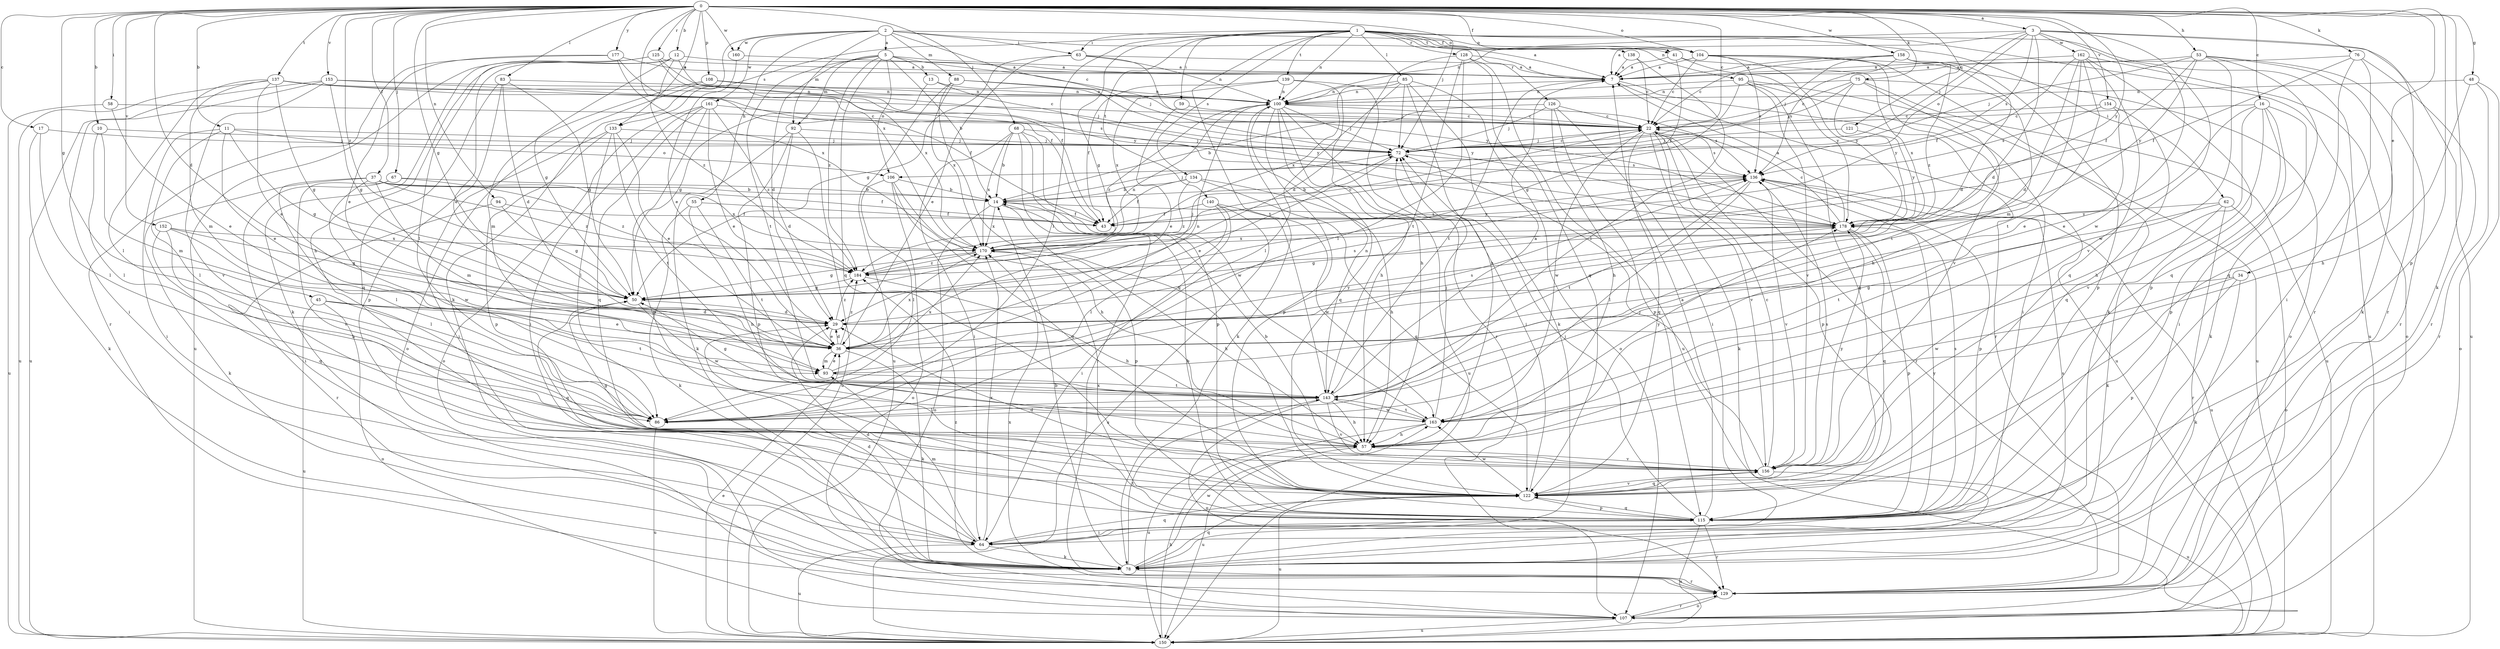 strict digraph  {
0;
1;
2;
3;
5;
7;
10;
11;
12;
13;
14;
16;
17;
22;
29;
34;
36;
37;
41;
43;
45;
48;
50;
53;
55;
57;
58;
59;
62;
63;
64;
67;
68;
72;
75;
76;
78;
83;
85;
86;
88;
92;
93;
94;
95;
100;
104;
106;
107;
108;
115;
121;
122;
125;
126;
128;
129;
133;
134;
136;
137;
138;
139;
140;
143;
150;
152;
153;
154;
156;
158;
160;
161;
162;
163;
170;
177;
178;
184;
0 -> 3  [label=a];
0 -> 10  [label=b];
0 -> 11  [label=b];
0 -> 12  [label=b];
0 -> 16  [label=c];
0 -> 17  [label=c];
0 -> 22  [label=c];
0 -> 29  [label=d];
0 -> 34  [label=e];
0 -> 37  [label=f];
0 -> 41  [label=f];
0 -> 45  [label=g];
0 -> 48  [label=g];
0 -> 50  [label=g];
0 -> 53  [label=h];
0 -> 58  [label=i];
0 -> 67  [label=j];
0 -> 68  [label=j];
0 -> 72  [label=j];
0 -> 75  [label=k];
0 -> 76  [label=k];
0 -> 78  [label=k];
0 -> 83  [label=l];
0 -> 94  [label=n];
0 -> 104  [label=o];
0 -> 108  [label=p];
0 -> 115  [label=p];
0 -> 121  [label=q];
0 -> 125  [label=r];
0 -> 133  [label=s];
0 -> 137  [label=t];
0 -> 152  [label=v];
0 -> 153  [label=v];
0 -> 154  [label=v];
0 -> 158  [label=w];
0 -> 160  [label=w];
0 -> 170  [label=x];
0 -> 177  [label=y];
0 -> 178  [label=y];
0 -> 184  [label=z];
1 -> 41  [label=f];
1 -> 50  [label=g];
1 -> 59  [label=i];
1 -> 62  [label=i];
1 -> 63  [label=i];
1 -> 85  [label=l];
1 -> 86  [label=l];
1 -> 95  [label=n];
1 -> 100  [label=n];
1 -> 104  [label=o];
1 -> 126  [label=r];
1 -> 128  [label=r];
1 -> 129  [label=r];
1 -> 133  [label=s];
1 -> 134  [label=s];
1 -> 138  [label=t];
1 -> 139  [label=t];
1 -> 140  [label=t];
1 -> 143  [label=t];
1 -> 150  [label=u];
2 -> 5  [label=a];
2 -> 7  [label=a];
2 -> 22  [label=c];
2 -> 55  [label=h];
2 -> 63  [label=i];
2 -> 78  [label=k];
2 -> 88  [label=m];
2 -> 92  [label=m];
2 -> 104  [label=o];
2 -> 160  [label=w];
2 -> 161  [label=w];
3 -> 7  [label=a];
3 -> 29  [label=d];
3 -> 72  [label=j];
3 -> 100  [label=n];
3 -> 106  [label=o];
3 -> 129  [label=r];
3 -> 136  [label=s];
3 -> 150  [label=u];
3 -> 156  [label=v];
3 -> 162  [label=w];
3 -> 163  [label=w];
5 -> 7  [label=a];
5 -> 13  [label=b];
5 -> 14  [label=b];
5 -> 29  [label=d];
5 -> 72  [label=j];
5 -> 92  [label=m];
5 -> 106  [label=o];
5 -> 122  [label=q];
5 -> 143  [label=t];
5 -> 184  [label=z];
7 -> 100  [label=n];
7 -> 129  [label=r];
7 -> 143  [label=t];
7 -> 150  [label=u];
10 -> 72  [label=j];
10 -> 86  [label=l];
10 -> 93  [label=m];
11 -> 36  [label=e];
11 -> 50  [label=g];
11 -> 64  [label=i];
11 -> 72  [label=j];
11 -> 86  [label=l];
11 -> 106  [label=o];
12 -> 7  [label=a];
12 -> 36  [label=e];
12 -> 43  [label=f];
12 -> 50  [label=g];
12 -> 57  [label=h];
12 -> 78  [label=k];
12 -> 184  [label=z];
13 -> 50  [label=g];
13 -> 100  [label=n];
13 -> 178  [label=y];
14 -> 43  [label=f];
14 -> 72  [label=j];
14 -> 107  [label=o];
14 -> 115  [label=p];
14 -> 170  [label=x];
14 -> 178  [label=y];
16 -> 22  [label=c];
16 -> 36  [label=e];
16 -> 57  [label=h];
16 -> 64  [label=i];
16 -> 78  [label=k];
16 -> 115  [label=p];
16 -> 156  [label=v];
17 -> 72  [label=j];
17 -> 78  [label=k];
17 -> 86  [label=l];
22 -> 72  [label=j];
22 -> 78  [label=k];
22 -> 115  [label=p];
22 -> 122  [label=q];
22 -> 129  [label=r];
22 -> 136  [label=s];
22 -> 156  [label=v];
22 -> 163  [label=w];
29 -> 36  [label=e];
29 -> 136  [label=s];
29 -> 184  [label=z];
34 -> 50  [label=g];
34 -> 78  [label=k];
34 -> 115  [label=p];
34 -> 163  [label=w];
36 -> 29  [label=d];
36 -> 78  [label=k];
36 -> 93  [label=m];
36 -> 100  [label=n];
36 -> 170  [label=x];
36 -> 178  [label=y];
36 -> 184  [label=z];
37 -> 14  [label=b];
37 -> 43  [label=f];
37 -> 78  [label=k];
37 -> 86  [label=l];
37 -> 93  [label=m];
37 -> 163  [label=w];
37 -> 170  [label=x];
37 -> 184  [label=z];
41 -> 7  [label=a];
41 -> 43  [label=f];
41 -> 170  [label=x];
41 -> 178  [label=y];
45 -> 29  [label=d];
45 -> 36  [label=e];
45 -> 107  [label=o];
45 -> 143  [label=t];
45 -> 150  [label=u];
48 -> 57  [label=h];
48 -> 100  [label=n];
48 -> 107  [label=o];
48 -> 129  [label=r];
50 -> 29  [label=d];
50 -> 122  [label=q];
50 -> 163  [label=w];
53 -> 7  [label=a];
53 -> 43  [label=f];
53 -> 72  [label=j];
53 -> 78  [label=k];
53 -> 122  [label=q];
53 -> 129  [label=r];
53 -> 163  [label=w];
53 -> 178  [label=y];
55 -> 43  [label=f];
55 -> 57  [label=h];
55 -> 78  [label=k];
55 -> 143  [label=t];
57 -> 150  [label=u];
57 -> 156  [label=v];
58 -> 22  [label=c];
58 -> 36  [label=e];
58 -> 150  [label=u];
59 -> 22  [label=c];
59 -> 36  [label=e];
62 -> 78  [label=k];
62 -> 107  [label=o];
62 -> 129  [label=r];
62 -> 143  [label=t];
62 -> 178  [label=y];
63 -> 7  [label=a];
63 -> 36  [label=e];
63 -> 50  [label=g];
63 -> 100  [label=n];
63 -> 178  [label=y];
64 -> 29  [label=d];
64 -> 78  [label=k];
64 -> 93  [label=m];
64 -> 122  [label=q];
64 -> 150  [label=u];
64 -> 170  [label=x];
67 -> 14  [label=b];
67 -> 64  [label=i];
67 -> 156  [label=v];
67 -> 184  [label=z];
68 -> 14  [label=b];
68 -> 64  [label=i];
68 -> 72  [label=j];
68 -> 115  [label=p];
68 -> 129  [label=r];
68 -> 163  [label=w];
68 -> 170  [label=x];
72 -> 22  [label=c];
72 -> 36  [label=e];
72 -> 136  [label=s];
75 -> 22  [label=c];
75 -> 57  [label=h];
75 -> 72  [label=j];
75 -> 100  [label=n];
75 -> 143  [label=t];
75 -> 150  [label=u];
75 -> 178  [label=y];
76 -> 7  [label=a];
76 -> 43  [label=f];
76 -> 64  [label=i];
76 -> 122  [label=q];
76 -> 129  [label=r];
78 -> 14  [label=b];
78 -> 29  [label=d];
78 -> 122  [label=q];
78 -> 129  [label=r];
78 -> 136  [label=s];
78 -> 143  [label=t];
78 -> 163  [label=w];
78 -> 184  [label=z];
83 -> 29  [label=d];
83 -> 50  [label=g];
83 -> 100  [label=n];
83 -> 115  [label=p];
83 -> 122  [label=q];
85 -> 57  [label=h];
85 -> 72  [label=j];
85 -> 78  [label=k];
85 -> 86  [label=l];
85 -> 100  [label=n];
85 -> 107  [label=o];
85 -> 170  [label=x];
86 -> 150  [label=u];
88 -> 100  [label=n];
88 -> 122  [label=q];
88 -> 150  [label=u];
88 -> 170  [label=x];
88 -> 178  [label=y];
92 -> 29  [label=d];
92 -> 72  [label=j];
92 -> 78  [label=k];
92 -> 115  [label=p];
92 -> 150  [label=u];
93 -> 36  [label=e];
93 -> 136  [label=s];
93 -> 143  [label=t];
93 -> 170  [label=x];
94 -> 43  [label=f];
94 -> 50  [label=g];
94 -> 129  [label=r];
95 -> 50  [label=g];
95 -> 64  [label=i];
95 -> 100  [label=n];
95 -> 122  [label=q];
95 -> 150  [label=u];
95 -> 156  [label=v];
100 -> 22  [label=c];
100 -> 57  [label=h];
100 -> 72  [label=j];
100 -> 78  [label=k];
100 -> 115  [label=p];
100 -> 122  [label=q];
100 -> 136  [label=s];
100 -> 150  [label=u];
100 -> 184  [label=z];
104 -> 7  [label=a];
104 -> 22  [label=c];
104 -> 78  [label=k];
104 -> 107  [label=o];
104 -> 136  [label=s];
104 -> 156  [label=v];
104 -> 178  [label=y];
106 -> 14  [label=b];
106 -> 57  [label=h];
106 -> 86  [label=l];
106 -> 107  [label=o];
106 -> 122  [label=q];
107 -> 129  [label=r];
107 -> 150  [label=u];
108 -> 72  [label=j];
108 -> 93  [label=m];
108 -> 100  [label=n];
108 -> 107  [label=o];
115 -> 7  [label=a];
115 -> 14  [label=b];
115 -> 64  [label=i];
115 -> 72  [label=j];
115 -> 122  [label=q];
115 -> 129  [label=r];
115 -> 136  [label=s];
115 -> 150  [label=u];
115 -> 170  [label=x];
115 -> 178  [label=y];
121 -> 72  [label=j];
121 -> 178  [label=y];
122 -> 29  [label=d];
122 -> 72  [label=j];
122 -> 115  [label=p];
122 -> 150  [label=u];
122 -> 156  [label=v];
122 -> 163  [label=w];
125 -> 7  [label=a];
125 -> 86  [label=l];
125 -> 150  [label=u];
125 -> 170  [label=x];
125 -> 178  [label=y];
126 -> 14  [label=b];
126 -> 22  [label=c];
126 -> 57  [label=h];
126 -> 64  [label=i];
126 -> 72  [label=j];
126 -> 115  [label=p];
128 -> 7  [label=a];
128 -> 29  [label=d];
128 -> 86  [label=l];
128 -> 122  [label=q];
128 -> 143  [label=t];
128 -> 150  [label=u];
129 -> 107  [label=o];
129 -> 170  [label=x];
133 -> 36  [label=e];
133 -> 64  [label=i];
133 -> 72  [label=j];
133 -> 86  [label=l];
133 -> 115  [label=p];
133 -> 143  [label=t];
134 -> 14  [label=b];
134 -> 43  [label=f];
134 -> 57  [label=h];
134 -> 122  [label=q];
134 -> 184  [label=z];
136 -> 14  [label=b];
136 -> 86  [label=l];
136 -> 115  [label=p];
136 -> 143  [label=t];
136 -> 150  [label=u];
136 -> 156  [label=v];
137 -> 22  [label=c];
137 -> 36  [label=e];
137 -> 50  [label=g];
137 -> 86  [label=l];
137 -> 93  [label=m];
137 -> 100  [label=n];
137 -> 136  [label=s];
137 -> 150  [label=u];
138 -> 7  [label=a];
138 -> 22  [label=c];
138 -> 86  [label=l];
139 -> 43  [label=f];
139 -> 57  [label=h];
139 -> 100  [label=n];
139 -> 129  [label=r];
139 -> 170  [label=x];
140 -> 43  [label=f];
140 -> 64  [label=i];
140 -> 86  [label=l];
140 -> 150  [label=u];
140 -> 163  [label=w];
143 -> 7  [label=a];
143 -> 50  [label=g];
143 -> 57  [label=h];
143 -> 86  [label=l];
143 -> 100  [label=n];
143 -> 107  [label=o];
143 -> 156  [label=v];
143 -> 163  [label=w];
150 -> 36  [label=e];
150 -> 57  [label=h];
152 -> 50  [label=g];
152 -> 57  [label=h];
152 -> 86  [label=l];
152 -> 122  [label=q];
152 -> 170  [label=x];
153 -> 43  [label=f];
153 -> 50  [label=g];
153 -> 64  [label=i];
153 -> 100  [label=n];
153 -> 150  [label=u];
153 -> 156  [label=v];
154 -> 22  [label=c];
154 -> 36  [label=e];
154 -> 122  [label=q];
154 -> 136  [label=s];
156 -> 14  [label=b];
156 -> 22  [label=c];
156 -> 50  [label=g];
156 -> 72  [label=j];
156 -> 122  [label=q];
156 -> 136  [label=s];
156 -> 150  [label=u];
156 -> 178  [label=y];
158 -> 7  [label=a];
158 -> 22  [label=c];
158 -> 29  [label=d];
158 -> 72  [label=j];
158 -> 115  [label=p];
158 -> 136  [label=s];
158 -> 184  [label=z];
160 -> 7  [label=a];
160 -> 36  [label=e];
161 -> 22  [label=c];
161 -> 36  [label=e];
161 -> 64  [label=i];
161 -> 107  [label=o];
161 -> 115  [label=p];
161 -> 122  [label=q];
161 -> 184  [label=z];
162 -> 7  [label=a];
162 -> 29  [label=d];
162 -> 43  [label=f];
162 -> 93  [label=m];
162 -> 107  [label=o];
162 -> 115  [label=p];
162 -> 122  [label=q];
162 -> 143  [label=t];
163 -> 57  [label=h];
163 -> 72  [label=j];
163 -> 143  [label=t];
163 -> 150  [label=u];
163 -> 178  [label=y];
170 -> 22  [label=c];
170 -> 50  [label=g];
170 -> 57  [label=h];
170 -> 136  [label=s];
170 -> 184  [label=z];
177 -> 7  [label=a];
177 -> 36  [label=e];
177 -> 43  [label=f];
177 -> 129  [label=r];
177 -> 170  [label=x];
178 -> 7  [label=a];
178 -> 22  [label=c];
178 -> 50  [label=g];
178 -> 115  [label=p];
178 -> 122  [label=q];
178 -> 170  [label=x];
184 -> 50  [label=g];
184 -> 57  [label=h];
184 -> 72  [label=j];
184 -> 100  [label=n];
}
